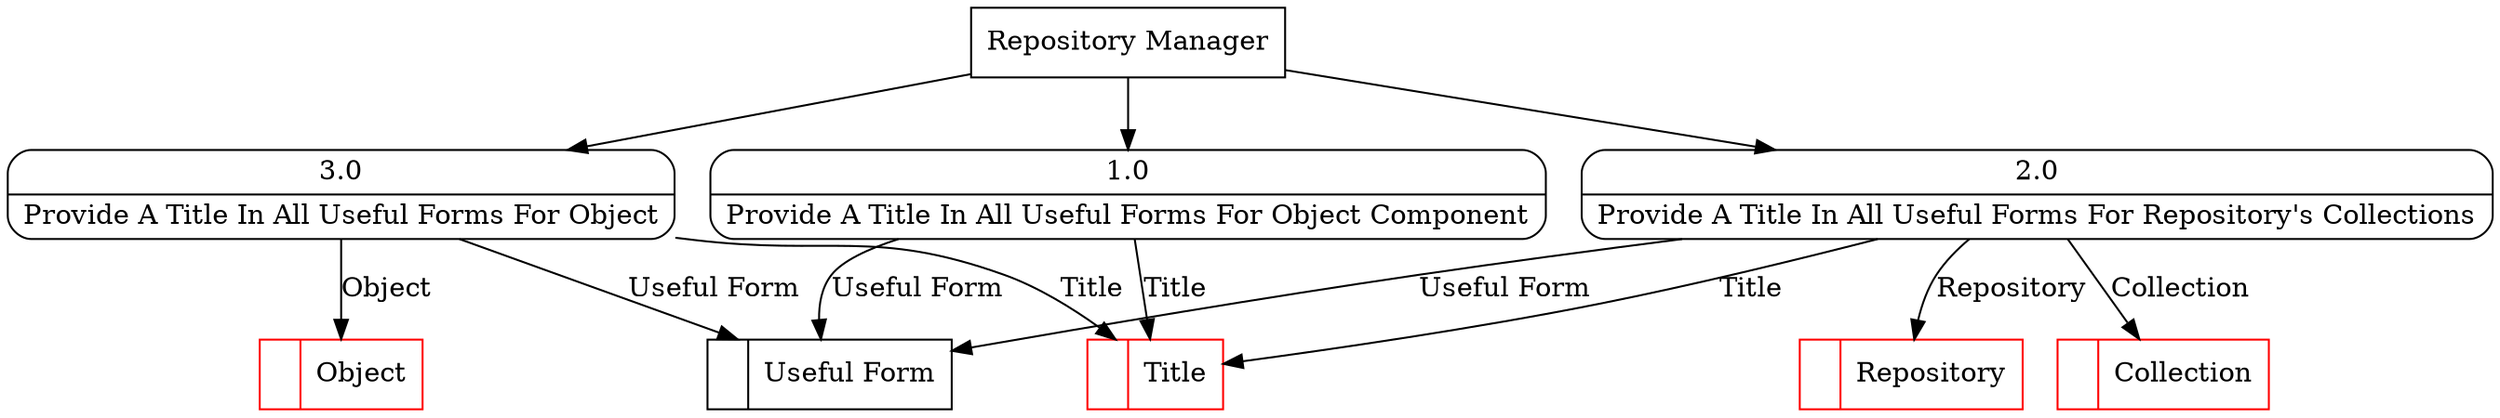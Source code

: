 digraph dfd2{ 
node[shape=record]
200 [label="<f0>  |<f1> Object " color=red];
201 [label="<f0>  |<f1> Repository " color=red];
202 [label="<f0>  |<f1> Collection " color=red];
203 [label="<f0>  |<f1> Useful Form " ];
204 [label="<f0>  |<f1> Title " color=red];
205 [label="Repository Manager" shape=box];
206 [label="{<f0> 1.0|<f1> Provide A Title In All Useful Forms For Object Component }" shape=Mrecord];
207 [label="{<f0> 2.0|<f1> Provide A Title In All Useful Forms For Repository's Collections }" shape=Mrecord];
208 [label="{<f0> 3.0|<f1> Provide A Title In All Useful Forms For Object }" shape=Mrecord];
205 -> 206
205 -> 207
205 -> 208
206 -> 203 [label="Useful Form"]
206 -> 204 [label="Title"]
207 -> 204 [label="Title"]
207 -> 203 [label="Useful Form"]
207 -> 202 [label="Collection"]
208 -> 200 [label="Object"]
208 -> 203 [label="Useful Form"]
208 -> 204 [label="Title"]
207 -> 201 [label="Repository"]
}